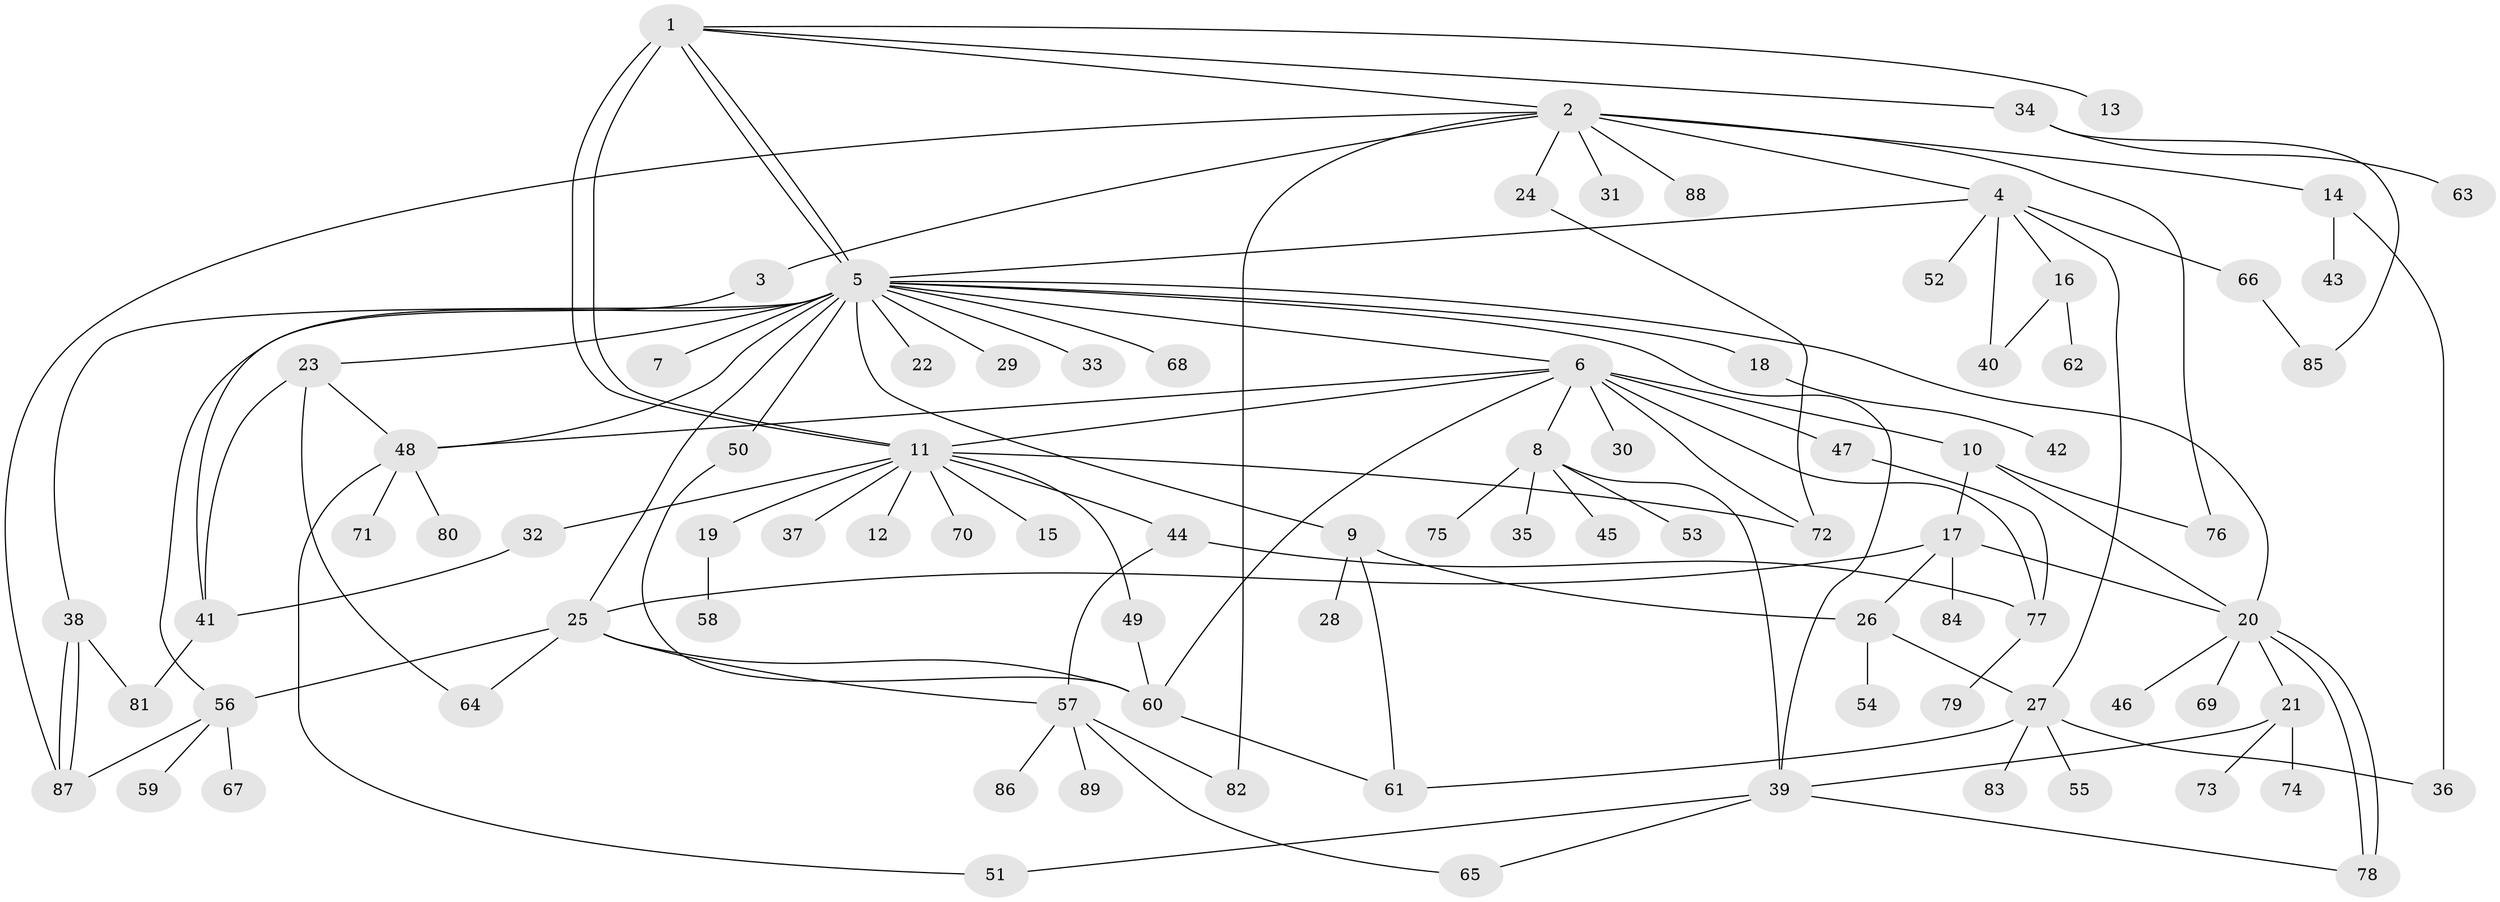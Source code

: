 // coarse degree distribution, {4: 0.17142857142857143, 9: 0.02857142857142857, 2: 0.14285714285714285, 16: 0.02857142857142857, 18: 0.02857142857142857, 1: 0.4857142857142857, 7: 0.05714285714285714, 3: 0.05714285714285714}
// Generated by graph-tools (version 1.1) at 2025/18/03/04/25 18:18:10]
// undirected, 89 vertices, 128 edges
graph export_dot {
graph [start="1"]
  node [color=gray90,style=filled];
  1;
  2;
  3;
  4;
  5;
  6;
  7;
  8;
  9;
  10;
  11;
  12;
  13;
  14;
  15;
  16;
  17;
  18;
  19;
  20;
  21;
  22;
  23;
  24;
  25;
  26;
  27;
  28;
  29;
  30;
  31;
  32;
  33;
  34;
  35;
  36;
  37;
  38;
  39;
  40;
  41;
  42;
  43;
  44;
  45;
  46;
  47;
  48;
  49;
  50;
  51;
  52;
  53;
  54;
  55;
  56;
  57;
  58;
  59;
  60;
  61;
  62;
  63;
  64;
  65;
  66;
  67;
  68;
  69;
  70;
  71;
  72;
  73;
  74;
  75;
  76;
  77;
  78;
  79;
  80;
  81;
  82;
  83;
  84;
  85;
  86;
  87;
  88;
  89;
  1 -- 2;
  1 -- 5;
  1 -- 5;
  1 -- 11;
  1 -- 11;
  1 -- 13;
  1 -- 34;
  2 -- 3;
  2 -- 4;
  2 -- 14;
  2 -- 24;
  2 -- 31;
  2 -- 76;
  2 -- 82;
  2 -- 87;
  2 -- 88;
  3 -- 41;
  4 -- 5;
  4 -- 16;
  4 -- 27;
  4 -- 40;
  4 -- 52;
  4 -- 66;
  5 -- 6;
  5 -- 7;
  5 -- 9;
  5 -- 18;
  5 -- 20;
  5 -- 22;
  5 -- 23;
  5 -- 25;
  5 -- 29;
  5 -- 33;
  5 -- 38;
  5 -- 39;
  5 -- 48;
  5 -- 50;
  5 -- 56;
  5 -- 68;
  6 -- 8;
  6 -- 10;
  6 -- 11;
  6 -- 30;
  6 -- 47;
  6 -- 48;
  6 -- 60;
  6 -- 72;
  6 -- 77;
  8 -- 35;
  8 -- 39;
  8 -- 45;
  8 -- 53;
  8 -- 75;
  9 -- 26;
  9 -- 28;
  9 -- 61;
  10 -- 17;
  10 -- 20;
  10 -- 76;
  11 -- 12;
  11 -- 15;
  11 -- 19;
  11 -- 32;
  11 -- 37;
  11 -- 44;
  11 -- 49;
  11 -- 70;
  11 -- 72;
  14 -- 36;
  14 -- 43;
  16 -- 40;
  16 -- 62;
  17 -- 20;
  17 -- 25;
  17 -- 26;
  17 -- 84;
  18 -- 42;
  19 -- 58;
  20 -- 21;
  20 -- 46;
  20 -- 69;
  20 -- 78;
  20 -- 78;
  21 -- 39;
  21 -- 73;
  21 -- 74;
  23 -- 41;
  23 -- 48;
  23 -- 64;
  24 -- 72;
  25 -- 56;
  25 -- 57;
  25 -- 60;
  25 -- 64;
  26 -- 27;
  26 -- 54;
  27 -- 36;
  27 -- 55;
  27 -- 61;
  27 -- 83;
  32 -- 41;
  34 -- 63;
  34 -- 85;
  38 -- 81;
  38 -- 87;
  38 -- 87;
  39 -- 51;
  39 -- 65;
  39 -- 78;
  41 -- 81;
  44 -- 57;
  44 -- 77;
  47 -- 77;
  48 -- 51;
  48 -- 71;
  48 -- 80;
  49 -- 60;
  50 -- 60;
  56 -- 59;
  56 -- 67;
  56 -- 87;
  57 -- 65;
  57 -- 82;
  57 -- 86;
  57 -- 89;
  60 -- 61;
  66 -- 85;
  77 -- 79;
}
